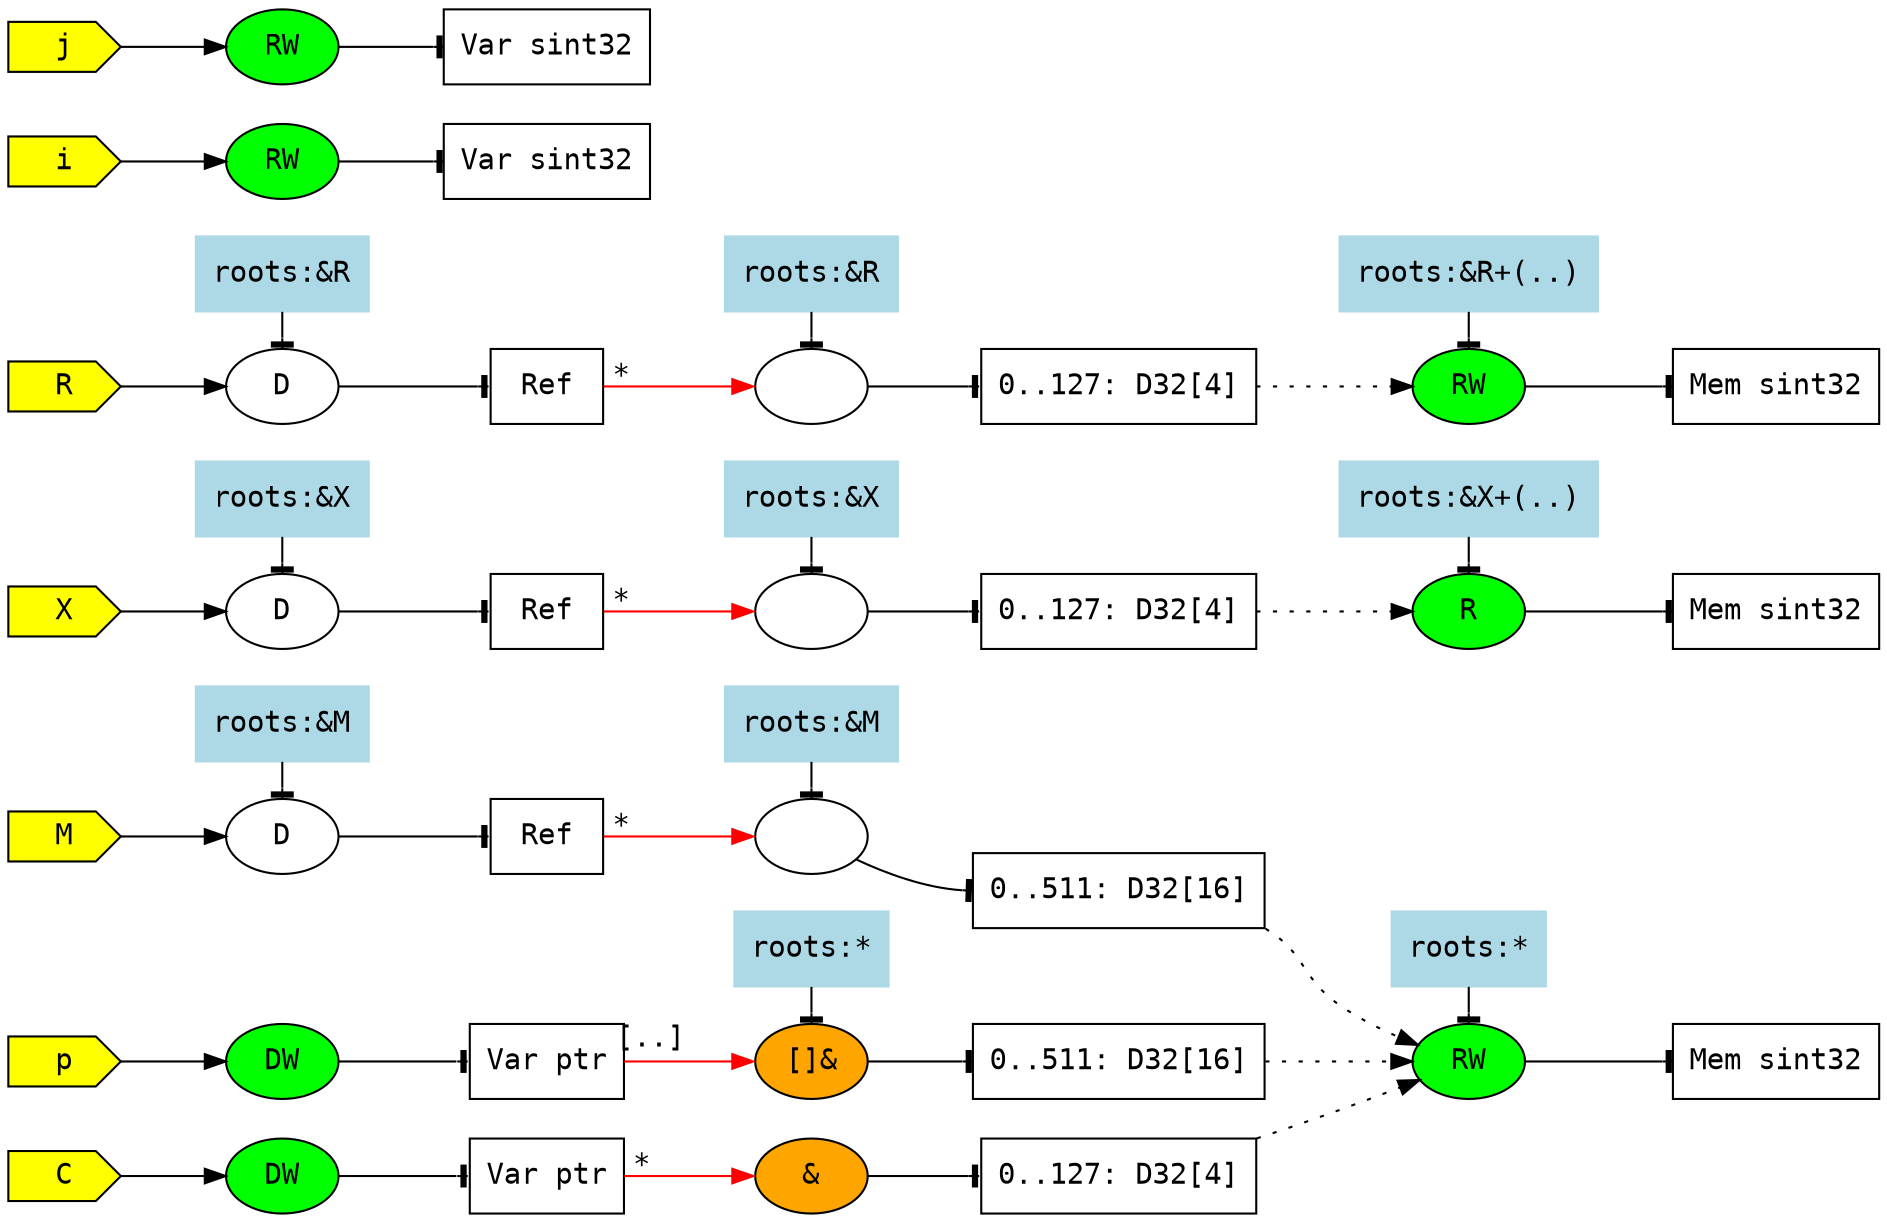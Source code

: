 digraph "job" {
  rankdir="LR" ;
  node [ fontname="monospace" ];
  edge [ fontname="monospace" ];
  V000 [ label="M", shape="cds", style="filled", fillcolor="yellow" ];
  V000:e -> A000 ;
  V001 [ label="X", shape="cds", style="filled", fillcolor="yellow" ];
  V001:e -> A001 ;
  V002 [ label="R", shape="cds", style="filled", fillcolor="yellow" ];
  V002:e -> A002 ;
  V003 [ label="p", shape="cds", style="filled", fillcolor="yellow" ];
  V003:e -> A003 ;
  V004 [ label="i", shape="cds", style="filled", fillcolor="yellow" ];
  V004:e -> A004 ;
  V005 [ label="j", shape="cds", style="filled", fillcolor="yellow" ];
  V005:e -> A005 ;
  V006 [ label="C", shape="cds", style="filled", fillcolor="yellow" ];
  V006:e -> A006 ;
  A000 [ label="D", shape="oval" ];
  _007 [ label="roots:&M", style="filled", color="lightblue", shape="box" ];
  { rank=same; A000; _007; }
  _007 -> A000 [ arrowhead="tee" ];
  _008 [ shape="record", label="<_p1> Ref" ];
  _008:_p1 -> A007:w [ taillabel="*", labelangle="+30", color="red" ];
  A000 -> _008:w [ arrowhead="tee" ];
  A001 [ label="D", shape="oval" ];
  _009 [ label="roots:&X", style="filled", color="lightblue", shape="box" ];
  { rank=same; A001; _009; }
  _009 -> A001 [ arrowhead="tee" ];
  _010 [ shape="record", label="<_p1> Ref" ];
  _010:_p1 -> A008:w [ taillabel="*", labelangle="+30", color="red" ];
  A001 -> _010:w [ arrowhead="tee" ];
  A002 [ label="D", shape="oval" ];
  _011 [ label="roots:&R", style="filled", color="lightblue", shape="box" ];
  { rank=same; A002; _011; }
  _011 -> A002 [ arrowhead="tee" ];
  _012 [ shape="record", label="<_p1> Ref" ];
  _012:_p1 -> A009:w [ taillabel="*", labelangle="+30", color="red" ];
  A002 -> _012:w [ arrowhead="tee" ];
  A003 [ label="DW", shape="oval", fillcolor="green", style="filled" ];
  _013 [ shape="record", label="<_p1> Var ptr" ];
  _013:_p1 -> A010:w [ taillabel="[..]", labeldistance="1.7",
    labelangle="+40", color="red"
  ];
  A003 -> _013:w [ arrowhead="tee" ];
  A004 [ label="RW", shape="oval", fillcolor="green", style="filled" ];
  _014 [ shape="record", label="Var sint32" ];
  A004 -> _014:w [ arrowhead="tee" ];
  A005 [ label="RW", shape="oval", fillcolor="green", style="filled" ];
  _015 [ shape="record", label="Var sint32" ];
  A005 -> _015:w [ arrowhead="tee" ];
  A006 [ label="DW", shape="oval", fillcolor="green", style="filled" ];
  _016 [ shape="record", label="<_p1> Var ptr" ];
  _016:_p1 -> A011:w [ taillabel="*", labelangle="+30", color="red" ];
  A006 -> _016:w [ arrowhead="tee" ];
  A007 [ label="", shape="oval" ];
  _017 [ label="roots:&M", style="filled", color="lightblue", shape="box" ];
  { rank=same; A007; _017; }
  _017 -> A007 [ arrowhead="tee" ];
  _018 [ shape="record", label="<_p1> 0..511: D32[16]" ];
  _018:_p1 -> A012 [ style="dotted" ];
  A007 -> _018:w [ arrowhead="tee" ];
  A008 [ label="", shape="oval" ];
  _019 [ label="roots:&X", style="filled", color="lightblue", shape="box" ];
  { rank=same; A008; _019; }
  _019 -> A008 [ arrowhead="tee" ];
  _020 [ shape="record", label="<_p1> 0..127: D32[4]" ];
  _020:_p1 -> A013 [ style="dotted" ];
  A008 -> _020:w [ arrowhead="tee" ];
  A009 [ label="", shape="oval" ];
  _021 [ label="roots:&R", style="filled", color="lightblue", shape="box" ];
  { rank=same; A009; _021; }
  _021 -> A009 [ arrowhead="tee" ];
  _022 [ shape="record", label="<_p1> 0..127: D32[4]" ];
  _022:_p1 -> A014 [ style="dotted" ];
  A009 -> _022:w [ arrowhead="tee" ];
  A010 [ label="[]&", shape="oval", fillcolor="orange", style="filled" ];
  _023 [ label="roots:*", style="filled", color="lightblue", shape="box" ];
  { rank=same; A010; _023; }
  _023 -> A010 [ arrowhead="tee" ];
  _024 [ shape="record", label="<_p1> 0..511: D32[16]" ];
  _024:_p1 -> A012 [ style="dotted" ];
  A010 -> _024:w [ arrowhead="tee" ];
  A011 [ label="&", shape="oval", fillcolor="orange", style="filled" ];
  _025 [ shape="record", label="<_p1> 0..127: D32[4]" ];
  _025:_p1 -> A012 [ style="dotted" ];
  A011 -> _025:w [ arrowhead="tee" ];
  A012 [ label="RW", shape="oval", fillcolor="green", style="filled" ];
  _026 [ label="roots:*", style="filled", color="lightblue", shape="box" ];
  { rank=same; A012; _026; }
  _026 -> A012 [ arrowhead="tee" ];
  _027 [ shape="record", label="Mem sint32" ];
  A012 -> _027:w [ arrowhead="tee" ];
  A013 [ label="R", shape="oval", fillcolor="green", style="filled" ];
  _028 [ label="roots:&X+(..)", style="filled", color="lightblue",
    shape="box"
  ];
  { rank=same; A013; _028; }
  _028 -> A013 [ arrowhead="tee" ];
  _029 [ shape="record", label="Mem sint32" ];
  A013 -> _029:w [ arrowhead="tee" ];
  A014 [ label="RW", shape="oval", fillcolor="green", style="filled" ];
  _030 [ label="roots:&R+(..)", style="filled", color="lightblue",
    shape="box"
  ];
  { rank=same; A014; _030; }
  _030 -> A014 [ arrowhead="tee" ];
  _031 [ shape="record", label="Mem sint32" ];
  A014 -> _031:w [ arrowhead="tee" ];
}
